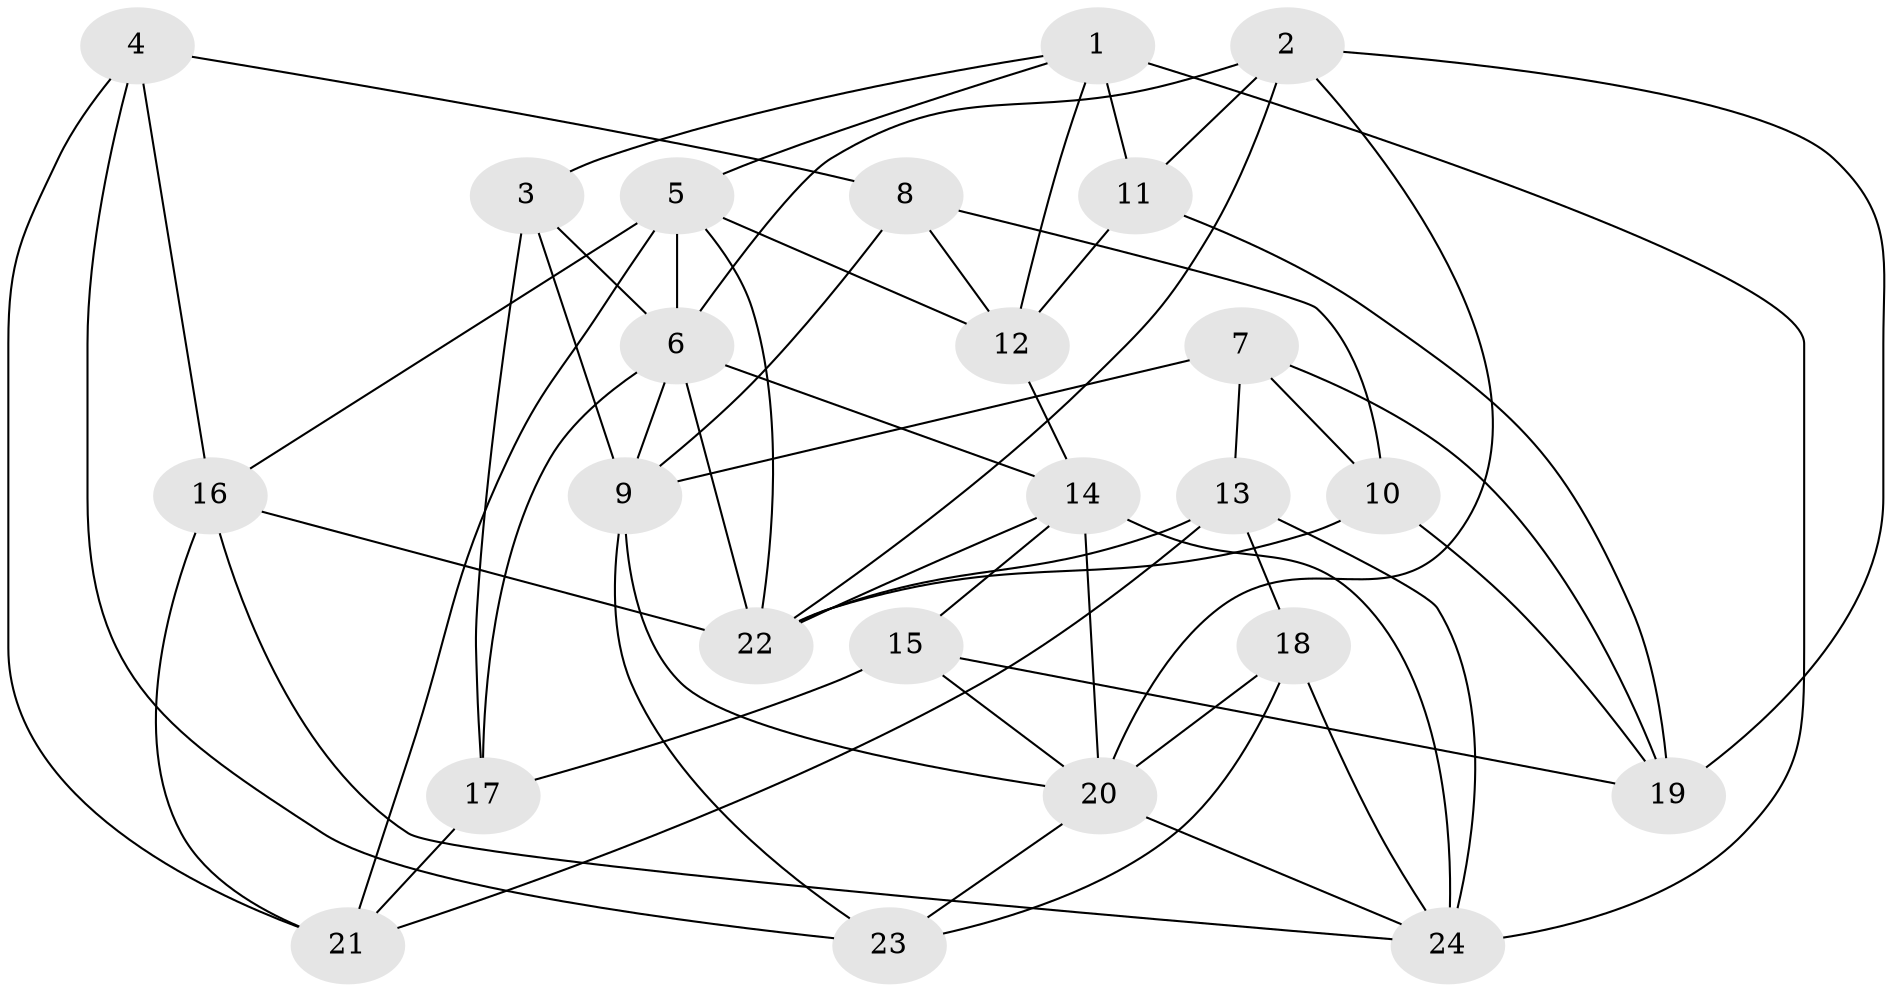 // original degree distribution, {4: 1.0}
// Generated by graph-tools (version 1.1) at 2025/38/03/04/25 23:38:06]
// undirected, 24 vertices, 60 edges
graph export_dot {
  node [color=gray90,style=filled];
  1;
  2;
  3;
  4;
  5;
  6;
  7;
  8;
  9;
  10;
  11;
  12;
  13;
  14;
  15;
  16;
  17;
  18;
  19;
  20;
  21;
  22;
  23;
  24;
  1 -- 3 [weight=3.0];
  1 -- 5 [weight=1.0];
  1 -- 11 [weight=2.0];
  1 -- 12 [weight=1.0];
  1 -- 24 [weight=3.0];
  2 -- 6 [weight=1.0];
  2 -- 11 [weight=1.0];
  2 -- 19 [weight=1.0];
  2 -- 20 [weight=2.0];
  2 -- 22 [weight=1.0];
  3 -- 6 [weight=1.0];
  3 -- 9 [weight=1.0];
  3 -- 17 [weight=1.0];
  4 -- 8 [weight=2.0];
  4 -- 16 [weight=1.0];
  4 -- 21 [weight=1.0];
  4 -- 23 [weight=2.0];
  5 -- 6 [weight=1.0];
  5 -- 12 [weight=1.0];
  5 -- 16 [weight=1.0];
  5 -- 21 [weight=1.0];
  5 -- 22 [weight=1.0];
  6 -- 9 [weight=2.0];
  6 -- 14 [weight=2.0];
  6 -- 17 [weight=2.0];
  6 -- 22 [weight=1.0];
  7 -- 9 [weight=2.0];
  7 -- 10 [weight=1.0];
  7 -- 13 [weight=2.0];
  7 -- 19 [weight=1.0];
  8 -- 9 [weight=1.0];
  8 -- 10 [weight=1.0];
  8 -- 12 [weight=2.0];
  9 -- 20 [weight=1.0];
  9 -- 23 [weight=1.0];
  10 -- 19 [weight=1.0];
  10 -- 22 [weight=1.0];
  11 -- 12 [weight=1.0];
  11 -- 19 [weight=2.0];
  12 -- 14 [weight=1.0];
  13 -- 18 [weight=1.0];
  13 -- 21 [weight=1.0];
  13 -- 22 [weight=1.0];
  13 -- 24 [weight=1.0];
  14 -- 15 [weight=1.0];
  14 -- 20 [weight=2.0];
  14 -- 22 [weight=1.0];
  14 -- 24 [weight=1.0];
  15 -- 17 [weight=1.0];
  15 -- 19 [weight=1.0];
  15 -- 20 [weight=1.0];
  16 -- 21 [weight=1.0];
  16 -- 22 [weight=2.0];
  16 -- 24 [weight=1.0];
  17 -- 21 [weight=2.0];
  18 -- 20 [weight=1.0];
  18 -- 23 [weight=1.0];
  18 -- 24 [weight=1.0];
  20 -- 23 [weight=2.0];
  20 -- 24 [weight=1.0];
}
